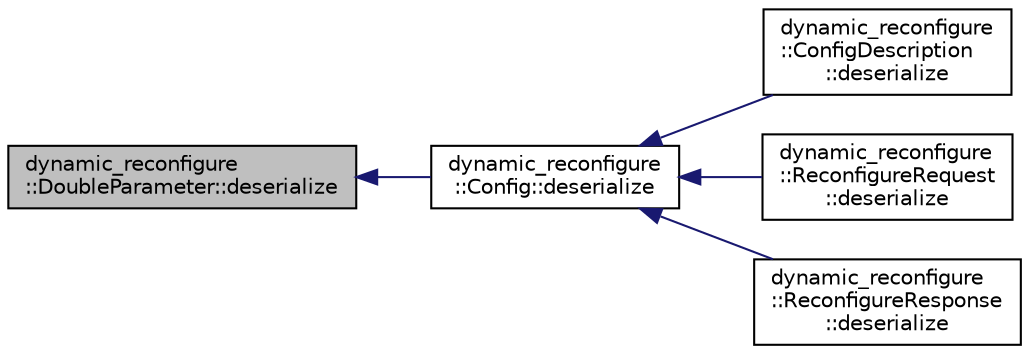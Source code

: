 digraph "dynamic_reconfigure::DoubleParameter::deserialize"
{
  edge [fontname="Helvetica",fontsize="10",labelfontname="Helvetica",labelfontsize="10"];
  node [fontname="Helvetica",fontsize="10",shape=record];
  rankdir="LR";
  Node1 [label="dynamic_reconfigure\l::DoubleParameter::deserialize",height=0.2,width=0.4,color="black", fillcolor="grey75", style="filled" fontcolor="black"];
  Node1 -> Node2 [dir="back",color="midnightblue",fontsize="10",style="solid",fontname="Helvetica"];
  Node2 [label="dynamic_reconfigure\l::Config::deserialize",height=0.2,width=0.4,color="black", fillcolor="white", style="filled",URL="$classdynamic__reconfigure_1_1_config.html#a0574c2a01db9a9cf0f6aac47b9ef434e"];
  Node2 -> Node3 [dir="back",color="midnightblue",fontsize="10",style="solid",fontname="Helvetica"];
  Node3 [label="dynamic_reconfigure\l::ConfigDescription\l::deserialize",height=0.2,width=0.4,color="black", fillcolor="white", style="filled",URL="$classdynamic__reconfigure_1_1_config_description.html#ac7fc5a5d4b31b9637fab11fd503fcaf9"];
  Node2 -> Node4 [dir="back",color="midnightblue",fontsize="10",style="solid",fontname="Helvetica"];
  Node4 [label="dynamic_reconfigure\l::ReconfigureRequest\l::deserialize",height=0.2,width=0.4,color="black", fillcolor="white", style="filled",URL="$classdynamic__reconfigure_1_1_reconfigure_request.html#a28408e3ec791e4238ed553a0d558602f"];
  Node2 -> Node5 [dir="back",color="midnightblue",fontsize="10",style="solid",fontname="Helvetica"];
  Node5 [label="dynamic_reconfigure\l::ReconfigureResponse\l::deserialize",height=0.2,width=0.4,color="black", fillcolor="white", style="filled",URL="$classdynamic__reconfigure_1_1_reconfigure_response.html#aaf07d2872d5e88a833154fafc20f09ad"];
}

